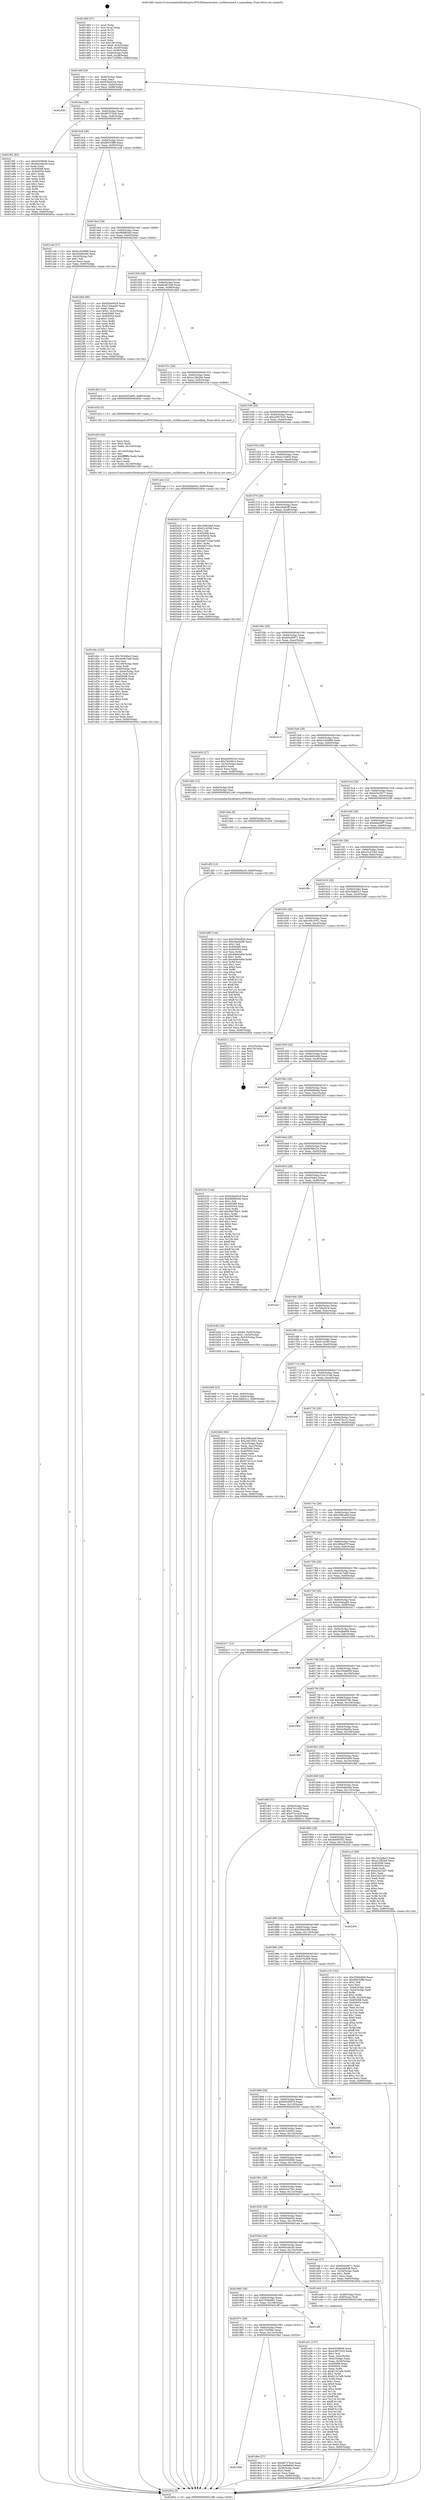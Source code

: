 digraph "0x401460" {
  label = "0x401460 (/mnt/c/Users/mathe/Desktop/tcc/POCII/binaries/extr_curllibconnect.c_tcpnodelay_Final-ollvm.out::main(0))"
  labelloc = "t"
  node[shape=record]

  Entry [label="",width=0.3,height=0.3,shape=circle,fillcolor=black,style=filled]
  "0x40148f" [label="{
     0x40148f [29]\l
     | [instrs]\l
     &nbsp;&nbsp;0x40148f \<+3\>: mov -0x80(%rbp),%eax\l
     &nbsp;&nbsp;0x401492 \<+2\>: mov %eax,%ecx\l
     &nbsp;&nbsp;0x401494 \<+6\>: sub $0x83be93c9,%ecx\l
     &nbsp;&nbsp;0x40149a \<+6\>: mov %eax,-0x84(%rbp)\l
     &nbsp;&nbsp;0x4014a0 \<+6\>: mov %ecx,-0x88(%rbp)\l
     &nbsp;&nbsp;0x4014a6 \<+6\>: je 0000000000402640 \<main+0x11e0\>\l
  }"]
  "0x402640" [label="{
     0x402640\l
  }", style=dashed]
  "0x4014ac" [label="{
     0x4014ac [28]\l
     | [instrs]\l
     &nbsp;&nbsp;0x4014ac \<+5\>: jmp 00000000004014b1 \<main+0x51\>\l
     &nbsp;&nbsp;0x4014b1 \<+6\>: mov -0x84(%rbp),%eax\l
     &nbsp;&nbsp;0x4014b7 \<+5\>: sub $0x88757bc6,%eax\l
     &nbsp;&nbsp;0x4014bc \<+6\>: mov %eax,-0x8c(%rbp)\l
     &nbsp;&nbsp;0x4014c2 \<+6\>: je 00000000004019f1 \<main+0x591\>\l
  }"]
  Exit [label="",width=0.3,height=0.3,shape=circle,fillcolor=black,style=filled,peripheries=2]
  "0x4019f1" [label="{
     0x4019f1 [83]\l
     | [instrs]\l
     &nbsp;&nbsp;0x4019f1 \<+5\>: mov $0x6305f606,%eax\l
     &nbsp;&nbsp;0x4019f6 \<+5\>: mov $0x6b2e8a30,%ecx\l
     &nbsp;&nbsp;0x4019fb \<+2\>: xor %edx,%edx\l
     &nbsp;&nbsp;0x4019fd \<+7\>: mov 0x405068,%esi\l
     &nbsp;&nbsp;0x401a04 \<+7\>: mov 0x405054,%edi\l
     &nbsp;&nbsp;0x401a0b \<+3\>: sub $0x1,%edx\l
     &nbsp;&nbsp;0x401a0e \<+3\>: mov %esi,%r8d\l
     &nbsp;&nbsp;0x401a11 \<+3\>: add %edx,%r8d\l
     &nbsp;&nbsp;0x401a14 \<+4\>: imul %r8d,%esi\l
     &nbsp;&nbsp;0x401a18 \<+3\>: and $0x1,%esi\l
     &nbsp;&nbsp;0x401a1b \<+3\>: cmp $0x0,%esi\l
     &nbsp;&nbsp;0x401a1e \<+4\>: sete %r9b\l
     &nbsp;&nbsp;0x401a22 \<+3\>: cmp $0xa,%edi\l
     &nbsp;&nbsp;0x401a25 \<+4\>: setl %r10b\l
     &nbsp;&nbsp;0x401a29 \<+3\>: mov %r9b,%r11b\l
     &nbsp;&nbsp;0x401a2c \<+3\>: and %r10b,%r11b\l
     &nbsp;&nbsp;0x401a2f \<+3\>: xor %r10b,%r9b\l
     &nbsp;&nbsp;0x401a32 \<+3\>: or %r9b,%r11b\l
     &nbsp;&nbsp;0x401a35 \<+4\>: test $0x1,%r11b\l
     &nbsp;&nbsp;0x401a39 \<+3\>: cmovne %ecx,%eax\l
     &nbsp;&nbsp;0x401a3c \<+3\>: mov %eax,-0x80(%rbp)\l
     &nbsp;&nbsp;0x401a3f \<+5\>: jmp 000000000040265a \<main+0x11fa\>\l
  }"]
  "0x4014c8" [label="{
     0x4014c8 [28]\l
     | [instrs]\l
     &nbsp;&nbsp;0x4014c8 \<+5\>: jmp 00000000004014cd \<main+0x6d\>\l
     &nbsp;&nbsp;0x4014cd \<+6\>: mov -0x84(%rbp),%eax\l
     &nbsp;&nbsp;0x4014d3 \<+5\>: sub $0x89533ff9,%eax\l
     &nbsp;&nbsp;0x4014d8 \<+6\>: mov %eax,-0x90(%rbp)\l
     &nbsp;&nbsp;0x4014de \<+6\>: je 0000000000401ca8 \<main+0x848\>\l
  }"]
  "0x401df3" [label="{
     0x401df3 [12]\l
     | [instrs]\l
     &nbsp;&nbsp;0x401df3 \<+7\>: movl $0xfd38bc24,-0x80(%rbp)\l
     &nbsp;&nbsp;0x401dfa \<+5\>: jmp 000000000040265a \<main+0x11fa\>\l
  }"]
  "0x401ca8" [label="{
     0x401ca8 [27]\l
     | [instrs]\l
     &nbsp;&nbsp;0x401ca8 \<+5\>: mov $0xb1a54888,%eax\l
     &nbsp;&nbsp;0x401cad \<+5\>: mov $0x45a8e44b,%ecx\l
     &nbsp;&nbsp;0x401cb2 \<+3\>: mov -0x2d(%rbp),%dl\l
     &nbsp;&nbsp;0x401cb5 \<+3\>: test $0x1,%dl\l
     &nbsp;&nbsp;0x401cb8 \<+3\>: cmovne %ecx,%eax\l
     &nbsp;&nbsp;0x401cbb \<+3\>: mov %eax,-0x80(%rbp)\l
     &nbsp;&nbsp;0x401cbe \<+5\>: jmp 000000000040265a \<main+0x11fa\>\l
  }"]
  "0x4014e4" [label="{
     0x4014e4 [28]\l
     | [instrs]\l
     &nbsp;&nbsp;0x4014e4 \<+5\>: jmp 00000000004014e9 \<main+0x89\>\l
     &nbsp;&nbsp;0x4014e9 \<+6\>: mov -0x84(%rbp),%eax\l
     &nbsp;&nbsp;0x4014ef \<+5\>: sub $0x9b8f83dd,%eax\l
     &nbsp;&nbsp;0x4014f4 \<+6\>: mov %eax,-0x94(%rbp)\l
     &nbsp;&nbsp;0x4014fa \<+6\>: je 00000000004023bd \<main+0xf5d\>\l
  }"]
  "0x401dea" [label="{
     0x401dea [9]\l
     | [instrs]\l
     &nbsp;&nbsp;0x401dea \<+4\>: mov -0x60(%rbp),%rdi\l
     &nbsp;&nbsp;0x401dee \<+5\>: call 0000000000401030 \<free@plt\>\l
     | [calls]\l
     &nbsp;&nbsp;0x401030 \{1\} (unknown)\l
  }"]
  "0x4023bd" [label="{
     0x4023bd [90]\l
     | [instrs]\l
     &nbsp;&nbsp;0x4023bd \<+5\>: mov $0x83be93c9,%eax\l
     &nbsp;&nbsp;0x4023c2 \<+5\>: mov $0x3164aa85,%ecx\l
     &nbsp;&nbsp;0x4023c7 \<+2\>: xor %edx,%edx\l
     &nbsp;&nbsp;0x4023c9 \<+7\>: movl $0x0,-0x3c(%rbp)\l
     &nbsp;&nbsp;0x4023d0 \<+7\>: mov 0x405068,%esi\l
     &nbsp;&nbsp;0x4023d7 \<+7\>: mov 0x405054,%edi\l
     &nbsp;&nbsp;0x4023de \<+3\>: sub $0x1,%edx\l
     &nbsp;&nbsp;0x4023e1 \<+3\>: mov %esi,%r8d\l
     &nbsp;&nbsp;0x4023e4 \<+3\>: add %edx,%r8d\l
     &nbsp;&nbsp;0x4023e7 \<+4\>: imul %r8d,%esi\l
     &nbsp;&nbsp;0x4023eb \<+3\>: and $0x1,%esi\l
     &nbsp;&nbsp;0x4023ee \<+3\>: cmp $0x0,%esi\l
     &nbsp;&nbsp;0x4023f1 \<+4\>: sete %r9b\l
     &nbsp;&nbsp;0x4023f5 \<+3\>: cmp $0xa,%edi\l
     &nbsp;&nbsp;0x4023f8 \<+4\>: setl %r10b\l
     &nbsp;&nbsp;0x4023fc \<+3\>: mov %r9b,%r11b\l
     &nbsp;&nbsp;0x4023ff \<+3\>: and %r10b,%r11b\l
     &nbsp;&nbsp;0x402402 \<+3\>: xor %r10b,%r9b\l
     &nbsp;&nbsp;0x402405 \<+3\>: or %r9b,%r11b\l
     &nbsp;&nbsp;0x402408 \<+4\>: test $0x1,%r11b\l
     &nbsp;&nbsp;0x40240c \<+3\>: cmovne %ecx,%eax\l
     &nbsp;&nbsp;0x40240f \<+3\>: mov %eax,-0x80(%rbp)\l
     &nbsp;&nbsp;0x402412 \<+5\>: jmp 000000000040265a \<main+0x11fa\>\l
  }"]
  "0x401500" [label="{
     0x401500 [28]\l
     | [instrs]\l
     &nbsp;&nbsp;0x401500 \<+5\>: jmp 0000000000401505 \<main+0xa5\>\l
     &nbsp;&nbsp;0x401505 \<+6\>: mov -0x84(%rbp),%eax\l
     &nbsp;&nbsp;0x40150b \<+5\>: sub $0x9cd615e9,%eax\l
     &nbsp;&nbsp;0x401510 \<+6\>: mov %eax,-0x98(%rbp)\l
     &nbsp;&nbsp;0x401516 \<+6\>: je 0000000000401db3 \<main+0x953\>\l
  }"]
  "0x401d4c" [label="{
     0x401d4c [103]\l
     | [instrs]\l
     &nbsp;&nbsp;0x401d4c \<+5\>: mov $0x7d1b4bc3,%ecx\l
     &nbsp;&nbsp;0x401d51 \<+5\>: mov $0x9cd615e9,%edx\l
     &nbsp;&nbsp;0x401d56 \<+2\>: xor %esi,%esi\l
     &nbsp;&nbsp;0x401d58 \<+6\>: mov -0x148(%rbp),%edi\l
     &nbsp;&nbsp;0x401d5e \<+3\>: imul %eax,%edi\l
     &nbsp;&nbsp;0x401d61 \<+4\>: mov -0x60(%rbp),%r8\l
     &nbsp;&nbsp;0x401d65 \<+4\>: movslq -0x64(%rbp),%r9\l
     &nbsp;&nbsp;0x401d69 \<+4\>: mov %edi,(%r8,%r9,4)\l
     &nbsp;&nbsp;0x401d6d \<+7\>: mov 0x405068,%eax\l
     &nbsp;&nbsp;0x401d74 \<+7\>: mov 0x405054,%edi\l
     &nbsp;&nbsp;0x401d7b \<+3\>: sub $0x1,%esi\l
     &nbsp;&nbsp;0x401d7e \<+3\>: mov %eax,%r10d\l
     &nbsp;&nbsp;0x401d81 \<+3\>: add %esi,%r10d\l
     &nbsp;&nbsp;0x401d84 \<+4\>: imul %r10d,%eax\l
     &nbsp;&nbsp;0x401d88 \<+3\>: and $0x1,%eax\l
     &nbsp;&nbsp;0x401d8b \<+3\>: cmp $0x0,%eax\l
     &nbsp;&nbsp;0x401d8e \<+4\>: sete %r11b\l
     &nbsp;&nbsp;0x401d92 \<+3\>: cmp $0xa,%edi\l
     &nbsp;&nbsp;0x401d95 \<+3\>: setl %bl\l
     &nbsp;&nbsp;0x401d98 \<+3\>: mov %r11b,%r14b\l
     &nbsp;&nbsp;0x401d9b \<+3\>: and %bl,%r14b\l
     &nbsp;&nbsp;0x401d9e \<+3\>: xor %bl,%r11b\l
     &nbsp;&nbsp;0x401da1 \<+3\>: or %r11b,%r14b\l
     &nbsp;&nbsp;0x401da4 \<+4\>: test $0x1,%r14b\l
     &nbsp;&nbsp;0x401da8 \<+3\>: cmovne %edx,%ecx\l
     &nbsp;&nbsp;0x401dab \<+3\>: mov %ecx,-0x80(%rbp)\l
     &nbsp;&nbsp;0x401dae \<+5\>: jmp 000000000040265a \<main+0x11fa\>\l
  }"]
  "0x401db3" [label="{
     0x401db3 [12]\l
     | [instrs]\l
     &nbsp;&nbsp;0x401db3 \<+7\>: movl $0x40503a90,-0x80(%rbp)\l
     &nbsp;&nbsp;0x401dba \<+5\>: jmp 000000000040265a \<main+0x11fa\>\l
  }"]
  "0x40151c" [label="{
     0x40151c [28]\l
     | [instrs]\l
     &nbsp;&nbsp;0x40151c \<+5\>: jmp 0000000000401521 \<main+0xc1\>\l
     &nbsp;&nbsp;0x401521 \<+6\>: mov -0x84(%rbp),%eax\l
     &nbsp;&nbsp;0x401527 \<+5\>: sub $0xa12fb2b6,%eax\l
     &nbsp;&nbsp;0x40152c \<+6\>: mov %eax,-0x9c(%rbp)\l
     &nbsp;&nbsp;0x401532 \<+6\>: je 0000000000401d1b \<main+0x8bb\>\l
  }"]
  "0x401d20" [label="{
     0x401d20 [44]\l
     | [instrs]\l
     &nbsp;&nbsp;0x401d20 \<+2\>: xor %ecx,%ecx\l
     &nbsp;&nbsp;0x401d22 \<+5\>: mov $0x2,%edx\l
     &nbsp;&nbsp;0x401d27 \<+6\>: mov %edx,-0x144(%rbp)\l
     &nbsp;&nbsp;0x401d2d \<+1\>: cltd\l
     &nbsp;&nbsp;0x401d2e \<+6\>: mov -0x144(%rbp),%esi\l
     &nbsp;&nbsp;0x401d34 \<+2\>: idiv %esi\l
     &nbsp;&nbsp;0x401d36 \<+6\>: imul $0xfffffffe,%edx,%edx\l
     &nbsp;&nbsp;0x401d3c \<+3\>: sub $0x1,%ecx\l
     &nbsp;&nbsp;0x401d3f \<+2\>: sub %ecx,%edx\l
     &nbsp;&nbsp;0x401d41 \<+6\>: mov %edx,-0x148(%rbp)\l
     &nbsp;&nbsp;0x401d47 \<+5\>: call 0000000000401160 \<next_i\>\l
     | [calls]\l
     &nbsp;&nbsp;0x401160 \{1\} (/mnt/c/Users/mathe/Desktop/tcc/POCII/binaries/extr_curllibconnect.c_tcpnodelay_Final-ollvm.out::next_i)\l
  }"]
  "0x401d1b" [label="{
     0x401d1b [5]\l
     | [instrs]\l
     &nbsp;&nbsp;0x401d1b \<+5\>: call 0000000000401160 \<next_i\>\l
     | [calls]\l
     &nbsp;&nbsp;0x401160 \{1\} (/mnt/c/Users/mathe/Desktop/tcc/POCII/binaries/extr_curllibconnect.c_tcpnodelay_Final-ollvm.out::next_i)\l
  }"]
  "0x401538" [label="{
     0x401538 [28]\l
     | [instrs]\l
     &nbsp;&nbsp;0x401538 \<+5\>: jmp 000000000040153d \<main+0xdd\>\l
     &nbsp;&nbsp;0x40153d \<+6\>: mov -0x84(%rbp),%eax\l
     &nbsp;&nbsp;0x401543 \<+5\>: sub $0xa3957b33,%eax\l
     &nbsp;&nbsp;0x401548 \<+6\>: mov %eax,-0xa0(%rbp)\l
     &nbsp;&nbsp;0x40154e \<+6\>: je 0000000000401aee \<main+0x68e\>\l
  }"]
  "0x401b69" [label="{
     0x401b69 [23]\l
     | [instrs]\l
     &nbsp;&nbsp;0x401b69 \<+4\>: mov %rax,-0x60(%rbp)\l
     &nbsp;&nbsp;0x401b6d \<+7\>: movl $0x0,-0x64(%rbp)\l
     &nbsp;&nbsp;0x401b74 \<+7\>: movl $0xc3d8d2c1,-0x80(%rbp)\l
     &nbsp;&nbsp;0x401b7b \<+5\>: jmp 000000000040265a \<main+0x11fa\>\l
  }"]
  "0x401aee" [label="{
     0x401aee [12]\l
     | [instrs]\l
     &nbsp;&nbsp;0x401aee \<+7\>: movl $0x63fda044,-0x80(%rbp)\l
     &nbsp;&nbsp;0x401af5 \<+5\>: jmp 000000000040265a \<main+0x11fa\>\l
  }"]
  "0x401554" [label="{
     0x401554 [28]\l
     | [instrs]\l
     &nbsp;&nbsp;0x401554 \<+5\>: jmp 0000000000401559 \<main+0xf9\>\l
     &nbsp;&nbsp;0x401559 \<+6\>: mov -0x84(%rbp),%eax\l
     &nbsp;&nbsp;0x40155f \<+5\>: sub $0xac31fd04,%eax\l
     &nbsp;&nbsp;0x401564 \<+6\>: mov %eax,-0xa4(%rbp)\l
     &nbsp;&nbsp;0x40156a \<+6\>: je 0000000000402423 \<main+0xfc3\>\l
  }"]
  "0x401a51" [label="{
     0x401a51 [157]\l
     | [instrs]\l
     &nbsp;&nbsp;0x401a51 \<+5\>: mov $0x6305f606,%ecx\l
     &nbsp;&nbsp;0x401a56 \<+5\>: mov $0xa3957b33,%edx\l
     &nbsp;&nbsp;0x401a5b \<+3\>: mov $0x1,%sil\l
     &nbsp;&nbsp;0x401a5e \<+3\>: mov %eax,-0x4c(%rbp)\l
     &nbsp;&nbsp;0x401a61 \<+3\>: mov -0x4c(%rbp),%eax\l
     &nbsp;&nbsp;0x401a64 \<+3\>: mov %eax,-0x34(%rbp)\l
     &nbsp;&nbsp;0x401a67 \<+7\>: mov 0x405068,%eax\l
     &nbsp;&nbsp;0x401a6e \<+8\>: mov 0x405054,%r8d\l
     &nbsp;&nbsp;0x401a76 \<+3\>: mov %eax,%r9d\l
     &nbsp;&nbsp;0x401a79 \<+7\>: sub $0x811b7af9,%r9d\l
     &nbsp;&nbsp;0x401a80 \<+4\>: sub $0x1,%r9d\l
     &nbsp;&nbsp;0x401a84 \<+7\>: add $0x811b7af9,%r9d\l
     &nbsp;&nbsp;0x401a8b \<+4\>: imul %r9d,%eax\l
     &nbsp;&nbsp;0x401a8f \<+3\>: and $0x1,%eax\l
     &nbsp;&nbsp;0x401a92 \<+3\>: cmp $0x0,%eax\l
     &nbsp;&nbsp;0x401a95 \<+4\>: sete %r10b\l
     &nbsp;&nbsp;0x401a99 \<+4\>: cmp $0xa,%r8d\l
     &nbsp;&nbsp;0x401a9d \<+4\>: setl %r11b\l
     &nbsp;&nbsp;0x401aa1 \<+3\>: mov %r10b,%bl\l
     &nbsp;&nbsp;0x401aa4 \<+3\>: xor $0xff,%bl\l
     &nbsp;&nbsp;0x401aa7 \<+3\>: mov %r11b,%r14b\l
     &nbsp;&nbsp;0x401aaa \<+4\>: xor $0xff,%r14b\l
     &nbsp;&nbsp;0x401aae \<+4\>: xor $0x1,%sil\l
     &nbsp;&nbsp;0x401ab2 \<+3\>: mov %bl,%r15b\l
     &nbsp;&nbsp;0x401ab5 \<+4\>: and $0xff,%r15b\l
     &nbsp;&nbsp;0x401ab9 \<+3\>: and %sil,%r10b\l
     &nbsp;&nbsp;0x401abc \<+3\>: mov %r14b,%r12b\l
     &nbsp;&nbsp;0x401abf \<+4\>: and $0xff,%r12b\l
     &nbsp;&nbsp;0x401ac3 \<+3\>: and %sil,%r11b\l
     &nbsp;&nbsp;0x401ac6 \<+3\>: or %r10b,%r15b\l
     &nbsp;&nbsp;0x401ac9 \<+3\>: or %r11b,%r12b\l
     &nbsp;&nbsp;0x401acc \<+3\>: xor %r12b,%r15b\l
     &nbsp;&nbsp;0x401acf \<+3\>: or %r14b,%bl\l
     &nbsp;&nbsp;0x401ad2 \<+3\>: xor $0xff,%bl\l
     &nbsp;&nbsp;0x401ad5 \<+4\>: or $0x1,%sil\l
     &nbsp;&nbsp;0x401ad9 \<+3\>: and %sil,%bl\l
     &nbsp;&nbsp;0x401adc \<+3\>: or %bl,%r15b\l
     &nbsp;&nbsp;0x401adf \<+4\>: test $0x1,%r15b\l
     &nbsp;&nbsp;0x401ae3 \<+3\>: cmovne %edx,%ecx\l
     &nbsp;&nbsp;0x401ae6 \<+3\>: mov %ecx,-0x80(%rbp)\l
     &nbsp;&nbsp;0x401ae9 \<+5\>: jmp 000000000040265a \<main+0x11fa\>\l
  }"]
  "0x402423" [label="{
     0x402423 [144]\l
     | [instrs]\l
     &nbsp;&nbsp;0x402423 \<+5\>: mov $0x25f6cab9,%eax\l
     &nbsp;&nbsp;0x402428 \<+5\>: mov $0xd1c4348,%ecx\l
     &nbsp;&nbsp;0x40242d \<+2\>: mov $0x1,%dl\l
     &nbsp;&nbsp;0x40242f \<+7\>: mov 0x405068,%esi\l
     &nbsp;&nbsp;0x402436 \<+7\>: mov 0x405054,%edi\l
     &nbsp;&nbsp;0x40243d \<+3\>: mov %esi,%r8d\l
     &nbsp;&nbsp;0x402440 \<+7\>: sub $0x4d07c34a,%r8d\l
     &nbsp;&nbsp;0x402447 \<+4\>: sub $0x1,%r8d\l
     &nbsp;&nbsp;0x40244b \<+7\>: add $0x4d07c34a,%r8d\l
     &nbsp;&nbsp;0x402452 \<+4\>: imul %r8d,%esi\l
     &nbsp;&nbsp;0x402456 \<+3\>: and $0x1,%esi\l
     &nbsp;&nbsp;0x402459 \<+3\>: cmp $0x0,%esi\l
     &nbsp;&nbsp;0x40245c \<+4\>: sete %r9b\l
     &nbsp;&nbsp;0x402460 \<+3\>: cmp $0xa,%edi\l
     &nbsp;&nbsp;0x402463 \<+4\>: setl %r10b\l
     &nbsp;&nbsp;0x402467 \<+3\>: mov %r9b,%r11b\l
     &nbsp;&nbsp;0x40246a \<+4\>: xor $0xff,%r11b\l
     &nbsp;&nbsp;0x40246e \<+3\>: mov %r10b,%bl\l
     &nbsp;&nbsp;0x402471 \<+3\>: xor $0xff,%bl\l
     &nbsp;&nbsp;0x402474 \<+3\>: xor $0x1,%dl\l
     &nbsp;&nbsp;0x402477 \<+3\>: mov %r11b,%r14b\l
     &nbsp;&nbsp;0x40247a \<+4\>: and $0xff,%r14b\l
     &nbsp;&nbsp;0x40247e \<+3\>: and %dl,%r9b\l
     &nbsp;&nbsp;0x402481 \<+3\>: mov %bl,%r15b\l
     &nbsp;&nbsp;0x402484 \<+4\>: and $0xff,%r15b\l
     &nbsp;&nbsp;0x402488 \<+3\>: and %dl,%r10b\l
     &nbsp;&nbsp;0x40248b \<+3\>: or %r9b,%r14b\l
     &nbsp;&nbsp;0x40248e \<+3\>: or %r10b,%r15b\l
     &nbsp;&nbsp;0x402491 \<+3\>: xor %r15b,%r14b\l
     &nbsp;&nbsp;0x402494 \<+3\>: or %bl,%r11b\l
     &nbsp;&nbsp;0x402497 \<+4\>: xor $0xff,%r11b\l
     &nbsp;&nbsp;0x40249b \<+3\>: or $0x1,%dl\l
     &nbsp;&nbsp;0x40249e \<+3\>: and %dl,%r11b\l
     &nbsp;&nbsp;0x4024a1 \<+3\>: or %r11b,%r14b\l
     &nbsp;&nbsp;0x4024a4 \<+4\>: test $0x1,%r14b\l
     &nbsp;&nbsp;0x4024a8 \<+3\>: cmovne %ecx,%eax\l
     &nbsp;&nbsp;0x4024ab \<+3\>: mov %eax,-0x80(%rbp)\l
     &nbsp;&nbsp;0x4024ae \<+5\>: jmp 000000000040265a \<main+0x11fa\>\l
  }"]
  "0x401570" [label="{
     0x401570 [28]\l
     | [instrs]\l
     &nbsp;&nbsp;0x401570 \<+5\>: jmp 0000000000401575 \<main+0x115\>\l
     &nbsp;&nbsp;0x401575 \<+6\>: mov -0x84(%rbp),%eax\l
     &nbsp;&nbsp;0x40157b \<+5\>: sub $0xacbb82ff,%eax\l
     &nbsp;&nbsp;0x401580 \<+6\>: mov %eax,-0xa8(%rbp)\l
     &nbsp;&nbsp;0x401586 \<+6\>: je 0000000000401b30 \<main+0x6d0\>\l
  }"]
  "0x401460" [label="{
     0x401460 [47]\l
     | [instrs]\l
     &nbsp;&nbsp;0x401460 \<+1\>: push %rbp\l
     &nbsp;&nbsp;0x401461 \<+3\>: mov %rsp,%rbp\l
     &nbsp;&nbsp;0x401464 \<+2\>: push %r15\l
     &nbsp;&nbsp;0x401466 \<+2\>: push %r14\l
     &nbsp;&nbsp;0x401468 \<+2\>: push %r13\l
     &nbsp;&nbsp;0x40146a \<+2\>: push %r12\l
     &nbsp;&nbsp;0x40146c \<+1\>: push %rbx\l
     &nbsp;&nbsp;0x40146d \<+7\>: sub $0x138,%rsp\l
     &nbsp;&nbsp;0x401474 \<+7\>: movl $0x0,-0x3c(%rbp)\l
     &nbsp;&nbsp;0x40147b \<+3\>: mov %edi,-0x40(%rbp)\l
     &nbsp;&nbsp;0x40147e \<+4\>: mov %rsi,-0x48(%rbp)\l
     &nbsp;&nbsp;0x401482 \<+3\>: mov -0x40(%rbp),%edi\l
     &nbsp;&nbsp;0x401485 \<+3\>: mov %edi,-0x38(%rbp)\l
     &nbsp;&nbsp;0x401488 \<+7\>: movl $0x722f5f0c,-0x80(%rbp)\l
  }"]
  "0x401b30" [label="{
     0x401b30 [27]\l
     | [instrs]\l
     &nbsp;&nbsp;0x401b30 \<+5\>: mov $0x4d595552,%eax\l
     &nbsp;&nbsp;0x401b35 \<+5\>: mov $0x7643814,%ecx\l
     &nbsp;&nbsp;0x401b3a \<+3\>: mov -0x34(%rbp),%edx\l
     &nbsp;&nbsp;0x401b3d \<+3\>: cmp $0x0,%edx\l
     &nbsp;&nbsp;0x401b40 \<+3\>: cmove %ecx,%eax\l
     &nbsp;&nbsp;0x401b43 \<+3\>: mov %eax,-0x80(%rbp)\l
     &nbsp;&nbsp;0x401b46 \<+5\>: jmp 000000000040265a \<main+0x11fa\>\l
  }"]
  "0x40158c" [label="{
     0x40158c [28]\l
     | [instrs]\l
     &nbsp;&nbsp;0x40158c \<+5\>: jmp 0000000000401591 \<main+0x131\>\l
     &nbsp;&nbsp;0x401591 \<+6\>: mov -0x84(%rbp),%eax\l
     &nbsp;&nbsp;0x401597 \<+5\>: sub $0xb0429971,%eax\l
     &nbsp;&nbsp;0x40159c \<+6\>: mov %eax,-0xac(%rbp)\l
     &nbsp;&nbsp;0x4015a2 \<+6\>: je 0000000000401b15 \<main+0x6b5\>\l
  }"]
  "0x40265a" [label="{
     0x40265a [5]\l
     | [instrs]\l
     &nbsp;&nbsp;0x40265a \<+5\>: jmp 000000000040148f \<main+0x2f\>\l
  }"]
  "0x401b15" [label="{
     0x401b15\l
  }", style=dashed]
  "0x4015a8" [label="{
     0x4015a8 [28]\l
     | [instrs]\l
     &nbsp;&nbsp;0x4015a8 \<+5\>: jmp 00000000004015ad \<main+0x14d\>\l
     &nbsp;&nbsp;0x4015ad \<+6\>: mov -0x84(%rbp),%eax\l
     &nbsp;&nbsp;0x4015b3 \<+5\>: sub $0xb1a54888,%eax\l
     &nbsp;&nbsp;0x4015b8 \<+6\>: mov %eax,-0xb0(%rbp)\l
     &nbsp;&nbsp;0x4015be \<+6\>: je 0000000000401dde \<main+0x97e\>\l
  }"]
  "0x401998" [label="{
     0x401998\l
  }", style=dashed]
  "0x401dde" [label="{
     0x401dde [12]\l
     | [instrs]\l
     &nbsp;&nbsp;0x401dde \<+4\>: mov -0x60(%rbp),%rdi\l
     &nbsp;&nbsp;0x401de2 \<+3\>: mov -0x50(%rbp),%esi\l
     &nbsp;&nbsp;0x401de5 \<+5\>: call 0000000000401240 \<tcpnodelay\>\l
     | [calls]\l
     &nbsp;&nbsp;0x401240 \{1\} (/mnt/c/Users/mathe/Desktop/tcc/POCII/binaries/extr_curllibconnect.c_tcpnodelay_Final-ollvm.out::tcpnodelay)\l
  }"]
  "0x4015c4" [label="{
     0x4015c4 [28]\l
     | [instrs]\l
     &nbsp;&nbsp;0x4015c4 \<+5\>: jmp 00000000004015c9 \<main+0x169\>\l
     &nbsp;&nbsp;0x4015c9 \<+6\>: mov -0x84(%rbp),%eax\l
     &nbsp;&nbsp;0x4015cf \<+5\>: sub $0xb33e3077,%eax\l
     &nbsp;&nbsp;0x4015d4 \<+6\>: mov %eax,-0xb4(%rbp)\l
     &nbsp;&nbsp;0x4015da \<+6\>: je 0000000000402296 \<main+0xe36\>\l
  }"]
  "0x4019be" [label="{
     0x4019be [27]\l
     | [instrs]\l
     &nbsp;&nbsp;0x4019be \<+5\>: mov $0x88757bc6,%eax\l
     &nbsp;&nbsp;0x4019c3 \<+5\>: mov $0x34d8e694,%ecx\l
     &nbsp;&nbsp;0x4019c8 \<+3\>: mov -0x38(%rbp),%edx\l
     &nbsp;&nbsp;0x4019cb \<+3\>: cmp $0x2,%edx\l
     &nbsp;&nbsp;0x4019ce \<+3\>: cmovne %ecx,%eax\l
     &nbsp;&nbsp;0x4019d1 \<+3\>: mov %eax,-0x80(%rbp)\l
     &nbsp;&nbsp;0x4019d4 \<+5\>: jmp 000000000040265a \<main+0x11fa\>\l
  }"]
  "0x402296" [label="{
     0x402296\l
  }", style=dashed]
  "0x4015e0" [label="{
     0x4015e0 [28]\l
     | [instrs]\l
     &nbsp;&nbsp;0x4015e0 \<+5\>: jmp 00000000004015e5 \<main+0x185\>\l
     &nbsp;&nbsp;0x4015e5 \<+6\>: mov -0x84(%rbp),%eax\l
     &nbsp;&nbsp;0x4015eb \<+5\>: sub $0xbebcbff7,%eax\l
     &nbsp;&nbsp;0x4015f0 \<+6\>: mov %eax,-0xb8(%rbp)\l
     &nbsp;&nbsp;0x4015f6 \<+6\>: je 0000000000401e34 \<main+0x9d4\>\l
  }"]
  "0x40197c" [label="{
     0x40197c [28]\l
     | [instrs]\l
     &nbsp;&nbsp;0x40197c \<+5\>: jmp 0000000000401981 \<main+0x521\>\l
     &nbsp;&nbsp;0x401981 \<+6\>: mov -0x84(%rbp),%eax\l
     &nbsp;&nbsp;0x401987 \<+5\>: sub $0x722f5f0c,%eax\l
     &nbsp;&nbsp;0x40198c \<+6\>: mov %eax,-0x13c(%rbp)\l
     &nbsp;&nbsp;0x401992 \<+6\>: je 00000000004019be \<main+0x55e\>\l
  }"]
  "0x401e34" [label="{
     0x401e34\l
  }", style=dashed]
  "0x4015fc" [label="{
     0x4015fc [28]\l
     | [instrs]\l
     &nbsp;&nbsp;0x4015fc \<+5\>: jmp 0000000000401601 \<main+0x1a1\>\l
     &nbsp;&nbsp;0x401601 \<+6\>: mov -0x84(%rbp),%eax\l
     &nbsp;&nbsp;0x401607 \<+5\>: sub $0xc31470e5,%eax\l
     &nbsp;&nbsp;0x40160c \<+6\>: mov %eax,-0xbc(%rbp)\l
     &nbsp;&nbsp;0x401612 \<+6\>: je 0000000000401f8c \<main+0xb2c\>\l
  }"]
  "0x401dff" [label="{
     0x401dff\l
  }", style=dashed]
  "0x401f8c" [label="{
     0x401f8c\l
  }", style=dashed]
  "0x401618" [label="{
     0x401618 [28]\l
     | [instrs]\l
     &nbsp;&nbsp;0x401618 \<+5\>: jmp 000000000040161d \<main+0x1bd\>\l
     &nbsp;&nbsp;0x40161d \<+6\>: mov -0x84(%rbp),%eax\l
     &nbsp;&nbsp;0x401623 \<+5\>: sub $0xc3d8d2c1,%eax\l
     &nbsp;&nbsp;0x401628 \<+6\>: mov %eax,-0xc0(%rbp)\l
     &nbsp;&nbsp;0x40162e \<+6\>: je 0000000000401b80 \<main+0x720\>\l
  }"]
  "0x401960" [label="{
     0x401960 [28]\l
     | [instrs]\l
     &nbsp;&nbsp;0x401960 \<+5\>: jmp 0000000000401965 \<main+0x505\>\l
     &nbsp;&nbsp;0x401965 \<+6\>: mov -0x84(%rbp),%eax\l
     &nbsp;&nbsp;0x40196b \<+5\>: sub $0x7058e681,%eax\l
     &nbsp;&nbsp;0x401970 \<+6\>: mov %eax,-0x138(%rbp)\l
     &nbsp;&nbsp;0x401976 \<+6\>: je 0000000000401dff \<main+0x99f\>\l
  }"]
  "0x401b80" [label="{
     0x401b80 [144]\l
     | [instrs]\l
     &nbsp;&nbsp;0x401b80 \<+5\>: mov $0x3594e859,%eax\l
     &nbsp;&nbsp;0x401b85 \<+5\>: mov $0x59e645f9,%ecx\l
     &nbsp;&nbsp;0x401b8a \<+2\>: mov $0x1,%dl\l
     &nbsp;&nbsp;0x401b8c \<+7\>: mov 0x405068,%esi\l
     &nbsp;&nbsp;0x401b93 \<+7\>: mov 0x405054,%edi\l
     &nbsp;&nbsp;0x401b9a \<+3\>: mov %esi,%r8d\l
     &nbsp;&nbsp;0x401b9d \<+7\>: sub $0x4d9e5d94,%r8d\l
     &nbsp;&nbsp;0x401ba4 \<+4\>: sub $0x1,%r8d\l
     &nbsp;&nbsp;0x401ba8 \<+7\>: add $0x4d9e5d94,%r8d\l
     &nbsp;&nbsp;0x401baf \<+4\>: imul %r8d,%esi\l
     &nbsp;&nbsp;0x401bb3 \<+3\>: and $0x1,%esi\l
     &nbsp;&nbsp;0x401bb6 \<+3\>: cmp $0x0,%esi\l
     &nbsp;&nbsp;0x401bb9 \<+4\>: sete %r9b\l
     &nbsp;&nbsp;0x401bbd \<+3\>: cmp $0xa,%edi\l
     &nbsp;&nbsp;0x401bc0 \<+4\>: setl %r10b\l
     &nbsp;&nbsp;0x401bc4 \<+3\>: mov %r9b,%r11b\l
     &nbsp;&nbsp;0x401bc7 \<+4\>: xor $0xff,%r11b\l
     &nbsp;&nbsp;0x401bcb \<+3\>: mov %r10b,%bl\l
     &nbsp;&nbsp;0x401bce \<+3\>: xor $0xff,%bl\l
     &nbsp;&nbsp;0x401bd1 \<+3\>: xor $0x1,%dl\l
     &nbsp;&nbsp;0x401bd4 \<+3\>: mov %r11b,%r14b\l
     &nbsp;&nbsp;0x401bd7 \<+4\>: and $0xff,%r14b\l
     &nbsp;&nbsp;0x401bdb \<+3\>: and %dl,%r9b\l
     &nbsp;&nbsp;0x401bde \<+3\>: mov %bl,%r15b\l
     &nbsp;&nbsp;0x401be1 \<+4\>: and $0xff,%r15b\l
     &nbsp;&nbsp;0x401be5 \<+3\>: and %dl,%r10b\l
     &nbsp;&nbsp;0x401be8 \<+3\>: or %r9b,%r14b\l
     &nbsp;&nbsp;0x401beb \<+3\>: or %r10b,%r15b\l
     &nbsp;&nbsp;0x401bee \<+3\>: xor %r15b,%r14b\l
     &nbsp;&nbsp;0x401bf1 \<+3\>: or %bl,%r11b\l
     &nbsp;&nbsp;0x401bf4 \<+4\>: xor $0xff,%r11b\l
     &nbsp;&nbsp;0x401bf8 \<+3\>: or $0x1,%dl\l
     &nbsp;&nbsp;0x401bfb \<+3\>: and %dl,%r11b\l
     &nbsp;&nbsp;0x401bfe \<+3\>: or %r11b,%r14b\l
     &nbsp;&nbsp;0x401c01 \<+4\>: test $0x1,%r14b\l
     &nbsp;&nbsp;0x401c05 \<+3\>: cmovne %ecx,%eax\l
     &nbsp;&nbsp;0x401c08 \<+3\>: mov %eax,-0x80(%rbp)\l
     &nbsp;&nbsp;0x401c0b \<+5\>: jmp 000000000040265a \<main+0x11fa\>\l
  }"]
  "0x401634" [label="{
     0x401634 [28]\l
     | [instrs]\l
     &nbsp;&nbsp;0x401634 \<+5\>: jmp 0000000000401639 \<main+0x1d9\>\l
     &nbsp;&nbsp;0x401639 \<+6\>: mov -0x84(%rbp),%eax\l
     &nbsp;&nbsp;0x40163f \<+5\>: sub $0xc4815051,%eax\l
     &nbsp;&nbsp;0x401644 \<+6\>: mov %eax,-0xc4(%rbp)\l
     &nbsp;&nbsp;0x40164a \<+6\>: je 0000000000402511 \<main+0x10b1\>\l
  }"]
  "0x401a44" [label="{
     0x401a44 [13]\l
     | [instrs]\l
     &nbsp;&nbsp;0x401a44 \<+4\>: mov -0x48(%rbp),%rax\l
     &nbsp;&nbsp;0x401a48 \<+4\>: mov 0x8(%rax),%rdi\l
     &nbsp;&nbsp;0x401a4c \<+5\>: call 0000000000401060 \<atoi@plt\>\l
     | [calls]\l
     &nbsp;&nbsp;0x401060 \{1\} (unknown)\l
  }"]
  "0x402511" [label="{
     0x402511 [21]\l
     | [instrs]\l
     &nbsp;&nbsp;0x402511 \<+3\>: mov -0x2c(%rbp),%eax\l
     &nbsp;&nbsp;0x402514 \<+7\>: add $0x138,%rsp\l
     &nbsp;&nbsp;0x40251b \<+1\>: pop %rbx\l
     &nbsp;&nbsp;0x40251c \<+2\>: pop %r12\l
     &nbsp;&nbsp;0x40251e \<+2\>: pop %r13\l
     &nbsp;&nbsp;0x402520 \<+2\>: pop %r14\l
     &nbsp;&nbsp;0x402522 \<+2\>: pop %r15\l
     &nbsp;&nbsp;0x402524 \<+1\>: pop %rbp\l
     &nbsp;&nbsp;0x402525 \<+1\>: ret\l
  }"]
  "0x401650" [label="{
     0x401650 [28]\l
     | [instrs]\l
     &nbsp;&nbsp;0x401650 \<+5\>: jmp 0000000000401655 \<main+0x1f5\>\l
     &nbsp;&nbsp;0x401655 \<+6\>: mov -0x84(%rbp),%eax\l
     &nbsp;&nbsp;0x40165b \<+5\>: sub $0xc640cb9d,%eax\l
     &nbsp;&nbsp;0x401660 \<+6\>: mov %eax,-0xc8(%rbp)\l
     &nbsp;&nbsp;0x401666 \<+6\>: je 00000000004020c3 \<main+0xc63\>\l
  }"]
  "0x401944" [label="{
     0x401944 [28]\l
     | [instrs]\l
     &nbsp;&nbsp;0x401944 \<+5\>: jmp 0000000000401949 \<main+0x4e9\>\l
     &nbsp;&nbsp;0x401949 \<+6\>: mov -0x84(%rbp),%eax\l
     &nbsp;&nbsp;0x40194f \<+5\>: sub $0x6b2e8a30,%eax\l
     &nbsp;&nbsp;0x401954 \<+6\>: mov %eax,-0x134(%rbp)\l
     &nbsp;&nbsp;0x40195a \<+6\>: je 0000000000401a44 \<main+0x5e4\>\l
  }"]
  "0x4020c3" [label="{
     0x4020c3\l
  }", style=dashed]
  "0x40166c" [label="{
     0x40166c [28]\l
     | [instrs]\l
     &nbsp;&nbsp;0x40166c \<+5\>: jmp 0000000000401671 \<main+0x211\>\l
     &nbsp;&nbsp;0x401671 \<+6\>: mov -0x84(%rbp),%eax\l
     &nbsp;&nbsp;0x401677 \<+5\>: sub $0xf0d96a8a,%eax\l
     &nbsp;&nbsp;0x40167c \<+6\>: mov %eax,-0xcc(%rbp)\l
     &nbsp;&nbsp;0x401682 \<+6\>: je 0000000000402321 \<main+0xec1\>\l
  }"]
  "0x401afa" [label="{
     0x401afa [27]\l
     | [instrs]\l
     &nbsp;&nbsp;0x401afa \<+5\>: mov $0xb0429971,%eax\l
     &nbsp;&nbsp;0x401aff \<+5\>: mov $0xacbb82ff,%ecx\l
     &nbsp;&nbsp;0x401b04 \<+3\>: mov -0x34(%rbp),%edx\l
     &nbsp;&nbsp;0x401b07 \<+3\>: cmp $0x1,%edx\l
     &nbsp;&nbsp;0x401b0a \<+3\>: cmovl %ecx,%eax\l
     &nbsp;&nbsp;0x401b0d \<+3\>: mov %eax,-0x80(%rbp)\l
     &nbsp;&nbsp;0x401b10 \<+5\>: jmp 000000000040265a \<main+0x11fa\>\l
  }"]
  "0x402321" [label="{
     0x402321\l
  }", style=dashed]
  "0x401688" [label="{
     0x401688 [28]\l
     | [instrs]\l
     &nbsp;&nbsp;0x401688 \<+5\>: jmp 000000000040168d \<main+0x22d\>\l
     &nbsp;&nbsp;0x40168d \<+6\>: mov -0x84(%rbp),%eax\l
     &nbsp;&nbsp;0x401693 \<+5\>: sub $0xfba0e982,%eax\l
     &nbsp;&nbsp;0x401698 \<+6\>: mov %eax,-0xd0(%rbp)\l
     &nbsp;&nbsp;0x40169e \<+6\>: je 00000000004021f8 \<main+0xd98\>\l
  }"]
  "0x401928" [label="{
     0x401928 [28]\l
     | [instrs]\l
     &nbsp;&nbsp;0x401928 \<+5\>: jmp 000000000040192d \<main+0x4cd\>\l
     &nbsp;&nbsp;0x40192d \<+6\>: mov -0x84(%rbp),%eax\l
     &nbsp;&nbsp;0x401933 \<+5\>: sub $0x63fda044,%eax\l
     &nbsp;&nbsp;0x401938 \<+6\>: mov %eax,-0x130(%rbp)\l
     &nbsp;&nbsp;0x40193e \<+6\>: je 0000000000401afa \<main+0x69a\>\l
  }"]
  "0x4021f8" [label="{
     0x4021f8\l
  }", style=dashed]
  "0x4016a4" [label="{
     0x4016a4 [28]\l
     | [instrs]\l
     &nbsp;&nbsp;0x4016a4 \<+5\>: jmp 00000000004016a9 \<main+0x249\>\l
     &nbsp;&nbsp;0x4016a9 \<+6\>: mov -0x84(%rbp),%eax\l
     &nbsp;&nbsp;0x4016af \<+5\>: sub $0xfd38bc24,%eax\l
     &nbsp;&nbsp;0x4016b4 \<+6\>: mov %eax,-0xd4(%rbp)\l
     &nbsp;&nbsp;0x4016ba \<+6\>: je 000000000040232d \<main+0xecd\>\l
  }"]
  "0x40262f" [label="{
     0x40262f\l
  }", style=dashed]
  "0x40232d" [label="{
     0x40232d [144]\l
     | [instrs]\l
     &nbsp;&nbsp;0x40232d \<+5\>: mov $0x83be93c9,%eax\l
     &nbsp;&nbsp;0x402332 \<+5\>: mov $0x9b8f83dd,%ecx\l
     &nbsp;&nbsp;0x402337 \<+2\>: mov $0x1,%dl\l
     &nbsp;&nbsp;0x402339 \<+7\>: mov 0x405068,%esi\l
     &nbsp;&nbsp;0x402340 \<+7\>: mov 0x405054,%edi\l
     &nbsp;&nbsp;0x402347 \<+3\>: mov %esi,%r8d\l
     &nbsp;&nbsp;0x40234a \<+7\>: add $0x58d799c1,%r8d\l
     &nbsp;&nbsp;0x402351 \<+4\>: sub $0x1,%r8d\l
     &nbsp;&nbsp;0x402355 \<+7\>: sub $0x58d799c1,%r8d\l
     &nbsp;&nbsp;0x40235c \<+4\>: imul %r8d,%esi\l
     &nbsp;&nbsp;0x402360 \<+3\>: and $0x1,%esi\l
     &nbsp;&nbsp;0x402363 \<+3\>: cmp $0x0,%esi\l
     &nbsp;&nbsp;0x402366 \<+4\>: sete %r9b\l
     &nbsp;&nbsp;0x40236a \<+3\>: cmp $0xa,%edi\l
     &nbsp;&nbsp;0x40236d \<+4\>: setl %r10b\l
     &nbsp;&nbsp;0x402371 \<+3\>: mov %r9b,%r11b\l
     &nbsp;&nbsp;0x402374 \<+4\>: xor $0xff,%r11b\l
     &nbsp;&nbsp;0x402378 \<+3\>: mov %r10b,%bl\l
     &nbsp;&nbsp;0x40237b \<+3\>: xor $0xff,%bl\l
     &nbsp;&nbsp;0x40237e \<+3\>: xor $0x1,%dl\l
     &nbsp;&nbsp;0x402381 \<+3\>: mov %r11b,%r14b\l
     &nbsp;&nbsp;0x402384 \<+4\>: and $0xff,%r14b\l
     &nbsp;&nbsp;0x402388 \<+3\>: and %dl,%r9b\l
     &nbsp;&nbsp;0x40238b \<+3\>: mov %bl,%r15b\l
     &nbsp;&nbsp;0x40238e \<+4\>: and $0xff,%r15b\l
     &nbsp;&nbsp;0x402392 \<+3\>: and %dl,%r10b\l
     &nbsp;&nbsp;0x402395 \<+3\>: or %r9b,%r14b\l
     &nbsp;&nbsp;0x402398 \<+3\>: or %r10b,%r15b\l
     &nbsp;&nbsp;0x40239b \<+3\>: xor %r15b,%r14b\l
     &nbsp;&nbsp;0x40239e \<+3\>: or %bl,%r11b\l
     &nbsp;&nbsp;0x4023a1 \<+4\>: xor $0xff,%r11b\l
     &nbsp;&nbsp;0x4023a5 \<+3\>: or $0x1,%dl\l
     &nbsp;&nbsp;0x4023a8 \<+3\>: and %dl,%r11b\l
     &nbsp;&nbsp;0x4023ab \<+3\>: or %r11b,%r14b\l
     &nbsp;&nbsp;0x4023ae \<+4\>: test $0x1,%r14b\l
     &nbsp;&nbsp;0x4023b2 \<+3\>: cmovne %ecx,%eax\l
     &nbsp;&nbsp;0x4023b5 \<+3\>: mov %eax,-0x80(%rbp)\l
     &nbsp;&nbsp;0x4023b8 \<+5\>: jmp 000000000040265a \<main+0x11fa\>\l
  }"]
  "0x4016c0" [label="{
     0x4016c0 [28]\l
     | [instrs]\l
     &nbsp;&nbsp;0x4016c0 \<+5\>: jmp 00000000004016c5 \<main+0x265\>\l
     &nbsp;&nbsp;0x4016c5 \<+6\>: mov -0x84(%rbp),%eax\l
     &nbsp;&nbsp;0x4016cb \<+5\>: sub $0xa54ab4,%eax\l
     &nbsp;&nbsp;0x4016d0 \<+6\>: mov %eax,-0xd8(%rbp)\l
     &nbsp;&nbsp;0x4016d6 \<+6\>: je 0000000000401ea7 \<main+0xa47\>\l
  }"]
  "0x40190c" [label="{
     0x40190c [28]\l
     | [instrs]\l
     &nbsp;&nbsp;0x40190c \<+5\>: jmp 0000000000401911 \<main+0x4b1\>\l
     &nbsp;&nbsp;0x401911 \<+6\>: mov -0x84(%rbp),%eax\l
     &nbsp;&nbsp;0x401917 \<+5\>: sub $0x63cb78cc,%eax\l
     &nbsp;&nbsp;0x40191c \<+6\>: mov %eax,-0x12c(%rbp)\l
     &nbsp;&nbsp;0x401922 \<+6\>: je 000000000040262f \<main+0x11cf\>\l
  }"]
  "0x401ea7" [label="{
     0x401ea7\l
  }", style=dashed]
  "0x4016dc" [label="{
     0x4016dc [28]\l
     | [instrs]\l
     &nbsp;&nbsp;0x4016dc \<+5\>: jmp 00000000004016e1 \<main+0x281\>\l
     &nbsp;&nbsp;0x4016e1 \<+6\>: mov -0x84(%rbp),%eax\l
     &nbsp;&nbsp;0x4016e7 \<+5\>: sub $0x7643814,%eax\l
     &nbsp;&nbsp;0x4016ec \<+6\>: mov %eax,-0xdc(%rbp)\l
     &nbsp;&nbsp;0x4016f2 \<+6\>: je 0000000000401b4b \<main+0x6eb\>\l
  }"]
  "0x402526" [label="{
     0x402526\l
  }", style=dashed]
  "0x401b4b" [label="{
     0x401b4b [30]\l
     | [instrs]\l
     &nbsp;&nbsp;0x401b4b \<+7\>: movl $0x64,-0x50(%rbp)\l
     &nbsp;&nbsp;0x401b52 \<+7\>: movl $0x1,-0x54(%rbp)\l
     &nbsp;&nbsp;0x401b59 \<+4\>: movslq -0x54(%rbp),%rax\l
     &nbsp;&nbsp;0x401b5d \<+4\>: shl $0x2,%rax\l
     &nbsp;&nbsp;0x401b61 \<+3\>: mov %rax,%rdi\l
     &nbsp;&nbsp;0x401b64 \<+5\>: call 0000000000401050 \<malloc@plt\>\l
     | [calls]\l
     &nbsp;&nbsp;0x401050 \{1\} (unknown)\l
  }"]
  "0x4016f8" [label="{
     0x4016f8 [28]\l
     | [instrs]\l
     &nbsp;&nbsp;0x4016f8 \<+5\>: jmp 00000000004016fd \<main+0x29d\>\l
     &nbsp;&nbsp;0x4016fd \<+6\>: mov -0x84(%rbp),%eax\l
     &nbsp;&nbsp;0x401703 \<+5\>: sub $0xd1c4348,%eax\l
     &nbsp;&nbsp;0x401708 \<+6\>: mov %eax,-0xe0(%rbp)\l
     &nbsp;&nbsp;0x40170e \<+6\>: je 00000000004024b3 \<main+0x1053\>\l
  }"]
  "0x4018f0" [label="{
     0x4018f0 [28]\l
     | [instrs]\l
     &nbsp;&nbsp;0x4018f0 \<+5\>: jmp 00000000004018f5 \<main+0x495\>\l
     &nbsp;&nbsp;0x4018f5 \<+6\>: mov -0x84(%rbp),%eax\l
     &nbsp;&nbsp;0x4018fb \<+5\>: sub $0x6305f606,%eax\l
     &nbsp;&nbsp;0x401900 \<+6\>: mov %eax,-0x128(%rbp)\l
     &nbsp;&nbsp;0x401906 \<+6\>: je 0000000000402526 \<main+0x10c6\>\l
  }"]
  "0x4024b3" [label="{
     0x4024b3 [94]\l
     | [instrs]\l
     &nbsp;&nbsp;0x4024b3 \<+5\>: mov $0x25f6cab9,%eax\l
     &nbsp;&nbsp;0x4024b8 \<+5\>: mov $0xc4815051,%ecx\l
     &nbsp;&nbsp;0x4024bd \<+3\>: mov -0x3c(%rbp),%edx\l
     &nbsp;&nbsp;0x4024c0 \<+3\>: mov %edx,-0x2c(%rbp)\l
     &nbsp;&nbsp;0x4024c3 \<+7\>: mov 0x405068,%edx\l
     &nbsp;&nbsp;0x4024ca \<+7\>: mov 0x405054,%esi\l
     &nbsp;&nbsp;0x4024d1 \<+2\>: mov %edx,%edi\l
     &nbsp;&nbsp;0x4024d3 \<+6\>: add $0xb7351cc3,%edi\l
     &nbsp;&nbsp;0x4024d9 \<+3\>: sub $0x1,%edi\l
     &nbsp;&nbsp;0x4024dc \<+6\>: sub $0xb7351cc3,%edi\l
     &nbsp;&nbsp;0x4024e2 \<+3\>: imul %edi,%edx\l
     &nbsp;&nbsp;0x4024e5 \<+3\>: and $0x1,%edx\l
     &nbsp;&nbsp;0x4024e8 \<+3\>: cmp $0x0,%edx\l
     &nbsp;&nbsp;0x4024eb \<+4\>: sete %r8b\l
     &nbsp;&nbsp;0x4024ef \<+3\>: cmp $0xa,%esi\l
     &nbsp;&nbsp;0x4024f2 \<+4\>: setl %r9b\l
     &nbsp;&nbsp;0x4024f6 \<+3\>: mov %r8b,%r10b\l
     &nbsp;&nbsp;0x4024f9 \<+3\>: and %r9b,%r10b\l
     &nbsp;&nbsp;0x4024fc \<+3\>: xor %r9b,%r8b\l
     &nbsp;&nbsp;0x4024ff \<+3\>: or %r8b,%r10b\l
     &nbsp;&nbsp;0x402502 \<+4\>: test $0x1,%r10b\l
     &nbsp;&nbsp;0x402506 \<+3\>: cmovne %ecx,%eax\l
     &nbsp;&nbsp;0x402509 \<+3\>: mov %eax,-0x80(%rbp)\l
     &nbsp;&nbsp;0x40250c \<+5\>: jmp 000000000040265a \<main+0x11fa\>\l
  }"]
  "0x401714" [label="{
     0x401714 [28]\l
     | [instrs]\l
     &nbsp;&nbsp;0x401714 \<+5\>: jmp 0000000000401719 \<main+0x2b9\>\l
     &nbsp;&nbsp;0x401719 \<+6\>: mov -0x84(%rbp),%eax\l
     &nbsp;&nbsp;0x40171f \<+5\>: sub $0x224157a9,%eax\l
     &nbsp;&nbsp;0x401724 \<+6\>: mov %eax,-0xe4(%rbp)\l
     &nbsp;&nbsp;0x40172a \<+6\>: je 0000000000401e4f \<main+0x9ef\>\l
  }"]
  "0x402210" [label="{
     0x402210\l
  }", style=dashed]
  "0x401e4f" [label="{
     0x401e4f\l
  }", style=dashed]
  "0x401730" [label="{
     0x401730 [28]\l
     | [instrs]\l
     &nbsp;&nbsp;0x401730 \<+5\>: jmp 0000000000401735 \<main+0x2d5\>\l
     &nbsp;&nbsp;0x401735 \<+6\>: mov -0x84(%rbp),%eax\l
     &nbsp;&nbsp;0x40173b \<+5\>: sub $0x247fcc12,%eax\l
     &nbsp;&nbsp;0x401740 \<+6\>: mov %eax,-0xe8(%rbp)\l
     &nbsp;&nbsp;0x401746 \<+6\>: je 00000000004020b7 \<main+0xc57\>\l
  }"]
  "0x4018d4" [label="{
     0x4018d4 [28]\l
     | [instrs]\l
     &nbsp;&nbsp;0x4018d4 \<+5\>: jmp 00000000004018d9 \<main+0x479\>\l
     &nbsp;&nbsp;0x4018d9 \<+6\>: mov -0x84(%rbp),%eax\l
     &nbsp;&nbsp;0x4018df \<+5\>: sub $0x612c9d03,%eax\l
     &nbsp;&nbsp;0x4018e4 \<+6\>: mov %eax,-0x124(%rbp)\l
     &nbsp;&nbsp;0x4018ea \<+6\>: je 0000000000402210 \<main+0xdb0\>\l
  }"]
  "0x4020b7" [label="{
     0x4020b7\l
  }", style=dashed]
  "0x40174c" [label="{
     0x40174c [28]\l
     | [instrs]\l
     &nbsp;&nbsp;0x40174c \<+5\>: jmp 0000000000401751 \<main+0x2f1\>\l
     &nbsp;&nbsp;0x401751 \<+6\>: mov -0x84(%rbp),%eax\l
     &nbsp;&nbsp;0x401757 \<+5\>: sub $0x25f6cab9,%eax\l
     &nbsp;&nbsp;0x40175c \<+6\>: mov %eax,-0xec(%rbp)\l
     &nbsp;&nbsp;0x401762 \<+6\>: je 0000000000402653 \<main+0x11f3\>\l
  }"]
  "0x4025f5" [label="{
     0x4025f5\l
  }", style=dashed]
  "0x402653" [label="{
     0x402653\l
  }", style=dashed]
  "0x401768" [label="{
     0x401768 [28]\l
     | [instrs]\l
     &nbsp;&nbsp;0x401768 \<+5\>: jmp 000000000040176d \<main+0x30d\>\l
     &nbsp;&nbsp;0x40176d \<+6\>: mov -0x84(%rbp),%eax\l
     &nbsp;&nbsp;0x401773 \<+5\>: sub $0x29fbe67f,%eax\l
     &nbsp;&nbsp;0x401778 \<+6\>: mov %eax,-0xf0(%rbp)\l
     &nbsp;&nbsp;0x40177e \<+6\>: je 00000000004025a8 \<main+0x1148\>\l
  }"]
  "0x4018b8" [label="{
     0x4018b8 [28]\l
     | [instrs]\l
     &nbsp;&nbsp;0x4018b8 \<+5\>: jmp 00000000004018bd \<main+0x45d\>\l
     &nbsp;&nbsp;0x4018bd \<+6\>: mov -0x84(%rbp),%eax\l
     &nbsp;&nbsp;0x4018c3 \<+5\>: sub $0x605d997d,%eax\l
     &nbsp;&nbsp;0x4018c8 \<+6\>: mov %eax,-0x120(%rbp)\l
     &nbsp;&nbsp;0x4018ce \<+6\>: je 00000000004025f5 \<main+0x1195\>\l
  }"]
  "0x4025a8" [label="{
     0x4025a8\l
  }", style=dashed]
  "0x401784" [label="{
     0x401784 [28]\l
     | [instrs]\l
     &nbsp;&nbsp;0x401784 \<+5\>: jmp 0000000000401789 \<main+0x329\>\l
     &nbsp;&nbsp;0x401789 \<+6\>: mov -0x84(%rbp),%eax\l
     &nbsp;&nbsp;0x40178f \<+5\>: sub $0x2c427e68,%eax\l
     &nbsp;&nbsp;0x401794 \<+6\>: mov %eax,-0xf4(%rbp)\l
     &nbsp;&nbsp;0x40179a \<+6\>: je 000000000040201c \<main+0xbbc\>\l
  }"]
  "0x402153" [label="{
     0x402153\l
  }", style=dashed]
  "0x40201c" [label="{
     0x40201c\l
  }", style=dashed]
  "0x4017a0" [label="{
     0x4017a0 [28]\l
     | [instrs]\l
     &nbsp;&nbsp;0x4017a0 \<+5\>: jmp 00000000004017a5 \<main+0x345\>\l
     &nbsp;&nbsp;0x4017a5 \<+6\>: mov -0x84(%rbp),%eax\l
     &nbsp;&nbsp;0x4017ab \<+5\>: sub $0x3164aa85,%eax\l
     &nbsp;&nbsp;0x4017b0 \<+6\>: mov %eax,-0xf8(%rbp)\l
     &nbsp;&nbsp;0x4017b6 \<+6\>: je 0000000000402417 \<main+0xfb7\>\l
  }"]
  "0x40189c" [label="{
     0x40189c [28]\l
     | [instrs]\l
     &nbsp;&nbsp;0x40189c \<+5\>: jmp 00000000004018a1 \<main+0x441\>\l
     &nbsp;&nbsp;0x4018a1 \<+6\>: mov -0x84(%rbp),%eax\l
     &nbsp;&nbsp;0x4018a7 \<+5\>: sub $0x5e7bc8c8,%eax\l
     &nbsp;&nbsp;0x4018ac \<+6\>: mov %eax,-0x11c(%rbp)\l
     &nbsp;&nbsp;0x4018b2 \<+6\>: je 0000000000402153 \<main+0xcf3\>\l
  }"]
  "0x402417" [label="{
     0x402417 [12]\l
     | [instrs]\l
     &nbsp;&nbsp;0x402417 \<+7\>: movl $0xac31fd04,-0x80(%rbp)\l
     &nbsp;&nbsp;0x40241e \<+5\>: jmp 000000000040265a \<main+0x11fa\>\l
  }"]
  "0x4017bc" [label="{
     0x4017bc [28]\l
     | [instrs]\l
     &nbsp;&nbsp;0x4017bc \<+5\>: jmp 00000000004017c1 \<main+0x361\>\l
     &nbsp;&nbsp;0x4017c1 \<+6\>: mov -0x84(%rbp),%eax\l
     &nbsp;&nbsp;0x4017c7 \<+5\>: sub $0x34d8e694,%eax\l
     &nbsp;&nbsp;0x4017cc \<+6\>: mov %eax,-0xfc(%rbp)\l
     &nbsp;&nbsp;0x4017d2 \<+6\>: je 00000000004019d9 \<main+0x579\>\l
  }"]
  "0x401c10" [label="{
     0x401c10 [152]\l
     | [instrs]\l
     &nbsp;&nbsp;0x401c10 \<+5\>: mov $0x3594e859,%eax\l
     &nbsp;&nbsp;0x401c15 \<+5\>: mov $0x89533ff9,%ecx\l
     &nbsp;&nbsp;0x401c1a \<+2\>: mov $0x1,%dl\l
     &nbsp;&nbsp;0x401c1c \<+2\>: xor %esi,%esi\l
     &nbsp;&nbsp;0x401c1e \<+3\>: mov -0x64(%rbp),%edi\l
     &nbsp;&nbsp;0x401c21 \<+3\>: cmp -0x54(%rbp),%edi\l
     &nbsp;&nbsp;0x401c24 \<+4\>: setl %r8b\l
     &nbsp;&nbsp;0x401c28 \<+4\>: and $0x1,%r8b\l
     &nbsp;&nbsp;0x401c2c \<+4\>: mov %r8b,-0x2d(%rbp)\l
     &nbsp;&nbsp;0x401c30 \<+7\>: mov 0x405068,%edi\l
     &nbsp;&nbsp;0x401c37 \<+8\>: mov 0x405054,%r9d\l
     &nbsp;&nbsp;0x401c3f \<+3\>: sub $0x1,%esi\l
     &nbsp;&nbsp;0x401c42 \<+3\>: mov %edi,%r10d\l
     &nbsp;&nbsp;0x401c45 \<+3\>: add %esi,%r10d\l
     &nbsp;&nbsp;0x401c48 \<+4\>: imul %r10d,%edi\l
     &nbsp;&nbsp;0x401c4c \<+3\>: and $0x1,%edi\l
     &nbsp;&nbsp;0x401c4f \<+3\>: cmp $0x0,%edi\l
     &nbsp;&nbsp;0x401c52 \<+4\>: sete %r8b\l
     &nbsp;&nbsp;0x401c56 \<+4\>: cmp $0xa,%r9d\l
     &nbsp;&nbsp;0x401c5a \<+4\>: setl %r11b\l
     &nbsp;&nbsp;0x401c5e \<+3\>: mov %r8b,%bl\l
     &nbsp;&nbsp;0x401c61 \<+3\>: xor $0xff,%bl\l
     &nbsp;&nbsp;0x401c64 \<+3\>: mov %r11b,%r14b\l
     &nbsp;&nbsp;0x401c67 \<+4\>: xor $0xff,%r14b\l
     &nbsp;&nbsp;0x401c6b \<+3\>: xor $0x1,%dl\l
     &nbsp;&nbsp;0x401c6e \<+3\>: mov %bl,%r15b\l
     &nbsp;&nbsp;0x401c71 \<+4\>: and $0xff,%r15b\l
     &nbsp;&nbsp;0x401c75 \<+3\>: and %dl,%r8b\l
     &nbsp;&nbsp;0x401c78 \<+3\>: mov %r14b,%r12b\l
     &nbsp;&nbsp;0x401c7b \<+4\>: and $0xff,%r12b\l
     &nbsp;&nbsp;0x401c7f \<+3\>: and %dl,%r11b\l
     &nbsp;&nbsp;0x401c82 \<+3\>: or %r8b,%r15b\l
     &nbsp;&nbsp;0x401c85 \<+3\>: or %r11b,%r12b\l
     &nbsp;&nbsp;0x401c88 \<+3\>: xor %r12b,%r15b\l
     &nbsp;&nbsp;0x401c8b \<+3\>: or %r14b,%bl\l
     &nbsp;&nbsp;0x401c8e \<+3\>: xor $0xff,%bl\l
     &nbsp;&nbsp;0x401c91 \<+3\>: or $0x1,%dl\l
     &nbsp;&nbsp;0x401c94 \<+2\>: and %dl,%bl\l
     &nbsp;&nbsp;0x401c96 \<+3\>: or %bl,%r15b\l
     &nbsp;&nbsp;0x401c99 \<+4\>: test $0x1,%r15b\l
     &nbsp;&nbsp;0x401c9d \<+3\>: cmovne %ecx,%eax\l
     &nbsp;&nbsp;0x401ca0 \<+3\>: mov %eax,-0x80(%rbp)\l
     &nbsp;&nbsp;0x401ca3 \<+5\>: jmp 000000000040265a \<main+0x11fa\>\l
  }"]
  "0x4019d9" [label="{
     0x4019d9\l
  }", style=dashed]
  "0x4017d8" [label="{
     0x4017d8 [28]\l
     | [instrs]\l
     &nbsp;&nbsp;0x4017d8 \<+5\>: jmp 00000000004017dd \<main+0x37d\>\l
     &nbsp;&nbsp;0x4017dd \<+6\>: mov -0x84(%rbp),%eax\l
     &nbsp;&nbsp;0x4017e3 \<+5\>: sub $0x3594e859,%eax\l
     &nbsp;&nbsp;0x4017e8 \<+6\>: mov %eax,-0x100(%rbp)\l
     &nbsp;&nbsp;0x4017ee \<+6\>: je 0000000000402542 \<main+0x10e2\>\l
  }"]
  "0x401880" [label="{
     0x401880 [28]\l
     | [instrs]\l
     &nbsp;&nbsp;0x401880 \<+5\>: jmp 0000000000401885 \<main+0x425\>\l
     &nbsp;&nbsp;0x401885 \<+6\>: mov -0x84(%rbp),%eax\l
     &nbsp;&nbsp;0x40188b \<+5\>: sub $0x59e645f9,%eax\l
     &nbsp;&nbsp;0x401890 \<+6\>: mov %eax,-0x118(%rbp)\l
     &nbsp;&nbsp;0x401896 \<+6\>: je 0000000000401c10 \<main+0x7b0\>\l
  }"]
  "0x402542" [label="{
     0x402542\l
  }", style=dashed]
  "0x4017f4" [label="{
     0x4017f4 [28]\l
     | [instrs]\l
     &nbsp;&nbsp;0x4017f4 \<+5\>: jmp 00000000004017f9 \<main+0x399\>\l
     &nbsp;&nbsp;0x4017f9 \<+6\>: mov -0x84(%rbp),%eax\l
     &nbsp;&nbsp;0x4017ff \<+5\>: sub $0x39dd579e,%eax\l
     &nbsp;&nbsp;0x401804 \<+6\>: mov %eax,-0x104(%rbp)\l
     &nbsp;&nbsp;0x40180a \<+6\>: je 000000000040260e \<main+0x11ae\>\l
  }"]
  "0x402204" [label="{
     0x402204\l
  }", style=dashed]
  "0x40260e" [label="{
     0x40260e\l
  }", style=dashed]
  "0x401810" [label="{
     0x401810 [28]\l
     | [instrs]\l
     &nbsp;&nbsp;0x401810 \<+5\>: jmp 0000000000401815 \<main+0x3b5\>\l
     &nbsp;&nbsp;0x401815 \<+6\>: mov -0x84(%rbp),%eax\l
     &nbsp;&nbsp;0x40181b \<+5\>: sub $0x3a28ad5a,%eax\l
     &nbsp;&nbsp;0x401820 \<+6\>: mov %eax,-0x108(%rbp)\l
     &nbsp;&nbsp;0x401826 \<+6\>: je 0000000000401f80 \<main+0xb20\>\l
  }"]
  "0x401864" [label="{
     0x401864 [28]\l
     | [instrs]\l
     &nbsp;&nbsp;0x401864 \<+5\>: jmp 0000000000401869 \<main+0x409\>\l
     &nbsp;&nbsp;0x401869 \<+6\>: mov -0x84(%rbp),%eax\l
     &nbsp;&nbsp;0x40186f \<+5\>: sub $0x4d595552,%eax\l
     &nbsp;&nbsp;0x401874 \<+6\>: mov %eax,-0x114(%rbp)\l
     &nbsp;&nbsp;0x40187a \<+6\>: je 0000000000402204 \<main+0xda4\>\l
  }"]
  "0x401f80" [label="{
     0x401f80\l
  }", style=dashed]
  "0x40182c" [label="{
     0x40182c [28]\l
     | [instrs]\l
     &nbsp;&nbsp;0x40182c \<+5\>: jmp 0000000000401831 \<main+0x3d1\>\l
     &nbsp;&nbsp;0x401831 \<+6\>: mov -0x84(%rbp),%eax\l
     &nbsp;&nbsp;0x401837 \<+5\>: sub $0x40503a90,%eax\l
     &nbsp;&nbsp;0x40183c \<+6\>: mov %eax,-0x10c(%rbp)\l
     &nbsp;&nbsp;0x401842 \<+6\>: je 0000000000401dbf \<main+0x95f\>\l
  }"]
  "0x401cc3" [label="{
     0x401cc3 [88]\l
     | [instrs]\l
     &nbsp;&nbsp;0x401cc3 \<+5\>: mov $0x7d1b4bc3,%eax\l
     &nbsp;&nbsp;0x401cc8 \<+5\>: mov $0xa12fb2b6,%ecx\l
     &nbsp;&nbsp;0x401ccd \<+7\>: mov 0x405068,%edx\l
     &nbsp;&nbsp;0x401cd4 \<+7\>: mov 0x405054,%esi\l
     &nbsp;&nbsp;0x401cdb \<+2\>: mov %edx,%edi\l
     &nbsp;&nbsp;0x401cdd \<+6\>: add $0xe2d21bf7,%edi\l
     &nbsp;&nbsp;0x401ce3 \<+3\>: sub $0x1,%edi\l
     &nbsp;&nbsp;0x401ce6 \<+6\>: sub $0xe2d21bf7,%edi\l
     &nbsp;&nbsp;0x401cec \<+3\>: imul %edi,%edx\l
     &nbsp;&nbsp;0x401cef \<+3\>: and $0x1,%edx\l
     &nbsp;&nbsp;0x401cf2 \<+3\>: cmp $0x0,%edx\l
     &nbsp;&nbsp;0x401cf5 \<+4\>: sete %r8b\l
     &nbsp;&nbsp;0x401cf9 \<+3\>: cmp $0xa,%esi\l
     &nbsp;&nbsp;0x401cfc \<+4\>: setl %r9b\l
     &nbsp;&nbsp;0x401d00 \<+3\>: mov %r8b,%r10b\l
     &nbsp;&nbsp;0x401d03 \<+3\>: and %r9b,%r10b\l
     &nbsp;&nbsp;0x401d06 \<+3\>: xor %r9b,%r8b\l
     &nbsp;&nbsp;0x401d09 \<+3\>: or %r8b,%r10b\l
     &nbsp;&nbsp;0x401d0c \<+4\>: test $0x1,%r10b\l
     &nbsp;&nbsp;0x401d10 \<+3\>: cmovne %ecx,%eax\l
     &nbsp;&nbsp;0x401d13 \<+3\>: mov %eax,-0x80(%rbp)\l
     &nbsp;&nbsp;0x401d16 \<+5\>: jmp 000000000040265a \<main+0x11fa\>\l
  }"]
  "0x401dbf" [label="{
     0x401dbf [31]\l
     | [instrs]\l
     &nbsp;&nbsp;0x401dbf \<+3\>: mov -0x64(%rbp),%eax\l
     &nbsp;&nbsp;0x401dc2 \<+5\>: sub $0x47e1c42f,%eax\l
     &nbsp;&nbsp;0x401dc7 \<+3\>: add $0x1,%eax\l
     &nbsp;&nbsp;0x401dca \<+5\>: add $0x47e1c42f,%eax\l
     &nbsp;&nbsp;0x401dcf \<+3\>: mov %eax,-0x64(%rbp)\l
     &nbsp;&nbsp;0x401dd2 \<+7\>: movl $0xc3d8d2c1,-0x80(%rbp)\l
     &nbsp;&nbsp;0x401dd9 \<+5\>: jmp 000000000040265a \<main+0x11fa\>\l
  }"]
  "0x401848" [label="{
     0x401848 [28]\l
     | [instrs]\l
     &nbsp;&nbsp;0x401848 \<+5\>: jmp 000000000040184d \<main+0x3ed\>\l
     &nbsp;&nbsp;0x40184d \<+6\>: mov -0x84(%rbp),%eax\l
     &nbsp;&nbsp;0x401853 \<+5\>: sub $0x45a8e44b,%eax\l
     &nbsp;&nbsp;0x401858 \<+6\>: mov %eax,-0x110(%rbp)\l
     &nbsp;&nbsp;0x40185e \<+6\>: je 0000000000401cc3 \<main+0x863\>\l
  }"]
  Entry -> "0x401460" [label=" 1"]
  "0x40148f" -> "0x402640" [label=" 0"]
  "0x40148f" -> "0x4014ac" [label=" 24"]
  "0x402511" -> Exit [label=" 1"]
  "0x4014ac" -> "0x4019f1" [label=" 1"]
  "0x4014ac" -> "0x4014c8" [label=" 23"]
  "0x4024b3" -> "0x40265a" [label=" 1"]
  "0x4014c8" -> "0x401ca8" [label=" 2"]
  "0x4014c8" -> "0x4014e4" [label=" 21"]
  "0x402423" -> "0x40265a" [label=" 1"]
  "0x4014e4" -> "0x4023bd" [label=" 1"]
  "0x4014e4" -> "0x401500" [label=" 20"]
  "0x402417" -> "0x40265a" [label=" 1"]
  "0x401500" -> "0x401db3" [label=" 1"]
  "0x401500" -> "0x40151c" [label=" 19"]
  "0x4023bd" -> "0x40265a" [label=" 1"]
  "0x40151c" -> "0x401d1b" [label=" 1"]
  "0x40151c" -> "0x401538" [label=" 18"]
  "0x40232d" -> "0x40265a" [label=" 1"]
  "0x401538" -> "0x401aee" [label=" 1"]
  "0x401538" -> "0x401554" [label=" 17"]
  "0x401df3" -> "0x40265a" [label=" 1"]
  "0x401554" -> "0x402423" [label=" 1"]
  "0x401554" -> "0x401570" [label=" 16"]
  "0x401dea" -> "0x401df3" [label=" 1"]
  "0x401570" -> "0x401b30" [label=" 1"]
  "0x401570" -> "0x40158c" [label=" 15"]
  "0x401dde" -> "0x401dea" [label=" 1"]
  "0x40158c" -> "0x401b15" [label=" 0"]
  "0x40158c" -> "0x4015a8" [label=" 15"]
  "0x401dbf" -> "0x40265a" [label=" 1"]
  "0x4015a8" -> "0x401dde" [label=" 1"]
  "0x4015a8" -> "0x4015c4" [label=" 14"]
  "0x401db3" -> "0x40265a" [label=" 1"]
  "0x4015c4" -> "0x402296" [label=" 0"]
  "0x4015c4" -> "0x4015e0" [label=" 14"]
  "0x401d4c" -> "0x40265a" [label=" 1"]
  "0x4015e0" -> "0x401e34" [label=" 0"]
  "0x4015e0" -> "0x4015fc" [label=" 14"]
  "0x401d1b" -> "0x401d20" [label=" 1"]
  "0x4015fc" -> "0x401f8c" [label=" 0"]
  "0x4015fc" -> "0x401618" [label=" 14"]
  "0x401cc3" -> "0x40265a" [label=" 1"]
  "0x401618" -> "0x401b80" [label=" 2"]
  "0x401618" -> "0x401634" [label=" 12"]
  "0x401c10" -> "0x40265a" [label=" 2"]
  "0x401634" -> "0x402511" [label=" 1"]
  "0x401634" -> "0x401650" [label=" 11"]
  "0x401b80" -> "0x40265a" [label=" 2"]
  "0x401650" -> "0x4020c3" [label=" 0"]
  "0x401650" -> "0x40166c" [label=" 11"]
  "0x401b4b" -> "0x401b69" [label=" 1"]
  "0x40166c" -> "0x402321" [label=" 0"]
  "0x40166c" -> "0x401688" [label=" 11"]
  "0x401b30" -> "0x40265a" [label=" 1"]
  "0x401688" -> "0x4021f8" [label=" 0"]
  "0x401688" -> "0x4016a4" [label=" 11"]
  "0x401aee" -> "0x40265a" [label=" 1"]
  "0x4016a4" -> "0x40232d" [label=" 1"]
  "0x4016a4" -> "0x4016c0" [label=" 10"]
  "0x401a51" -> "0x40265a" [label=" 1"]
  "0x4016c0" -> "0x401ea7" [label=" 0"]
  "0x4016c0" -> "0x4016dc" [label=" 10"]
  "0x4019f1" -> "0x40265a" [label=" 1"]
  "0x4016dc" -> "0x401b4b" [label=" 1"]
  "0x4016dc" -> "0x4016f8" [label=" 9"]
  "0x40265a" -> "0x40148f" [label=" 23"]
  "0x4016f8" -> "0x4024b3" [label=" 1"]
  "0x4016f8" -> "0x401714" [label=" 8"]
  "0x4019be" -> "0x40265a" [label=" 1"]
  "0x401714" -> "0x401e4f" [label=" 0"]
  "0x401714" -> "0x401730" [label=" 8"]
  "0x40197c" -> "0x401998" [label=" 0"]
  "0x401730" -> "0x4020b7" [label=" 0"]
  "0x401730" -> "0x40174c" [label=" 8"]
  "0x401d20" -> "0x401d4c" [label=" 1"]
  "0x40174c" -> "0x402653" [label=" 0"]
  "0x40174c" -> "0x401768" [label=" 8"]
  "0x401960" -> "0x40197c" [label=" 1"]
  "0x401768" -> "0x4025a8" [label=" 0"]
  "0x401768" -> "0x401784" [label=" 8"]
  "0x401ca8" -> "0x40265a" [label=" 2"]
  "0x401784" -> "0x40201c" [label=" 0"]
  "0x401784" -> "0x4017a0" [label=" 8"]
  "0x401944" -> "0x401960" [label=" 1"]
  "0x4017a0" -> "0x402417" [label=" 1"]
  "0x4017a0" -> "0x4017bc" [label=" 7"]
  "0x401b69" -> "0x40265a" [label=" 1"]
  "0x4017bc" -> "0x4019d9" [label=" 0"]
  "0x4017bc" -> "0x4017d8" [label=" 7"]
  "0x401928" -> "0x401944" [label=" 2"]
  "0x4017d8" -> "0x402542" [label=" 0"]
  "0x4017d8" -> "0x4017f4" [label=" 7"]
  "0x401afa" -> "0x40265a" [label=" 1"]
  "0x4017f4" -> "0x40260e" [label=" 0"]
  "0x4017f4" -> "0x401810" [label=" 7"]
  "0x40190c" -> "0x401928" [label=" 3"]
  "0x401810" -> "0x401f80" [label=" 0"]
  "0x401810" -> "0x40182c" [label=" 7"]
  "0x401a44" -> "0x401a51" [label=" 1"]
  "0x40182c" -> "0x401dbf" [label=" 1"]
  "0x40182c" -> "0x401848" [label=" 6"]
  "0x4018f0" -> "0x40190c" [label=" 3"]
  "0x401848" -> "0x401cc3" [label=" 1"]
  "0x401848" -> "0x401864" [label=" 5"]
  "0x40190c" -> "0x40262f" [label=" 0"]
  "0x401864" -> "0x402204" [label=" 0"]
  "0x401864" -> "0x401880" [label=" 5"]
  "0x401928" -> "0x401afa" [label=" 1"]
  "0x401880" -> "0x401c10" [label=" 2"]
  "0x401880" -> "0x40189c" [label=" 3"]
  "0x401944" -> "0x401a44" [label=" 1"]
  "0x40189c" -> "0x402153" [label=" 0"]
  "0x40189c" -> "0x4018b8" [label=" 3"]
  "0x401960" -> "0x401dff" [label=" 0"]
  "0x4018b8" -> "0x4025f5" [label=" 0"]
  "0x4018b8" -> "0x4018d4" [label=" 3"]
  "0x40197c" -> "0x4019be" [label=" 1"]
  "0x4018d4" -> "0x402210" [label=" 0"]
  "0x4018d4" -> "0x4018f0" [label=" 3"]
  "0x401460" -> "0x40148f" [label=" 1"]
  "0x4018f0" -> "0x402526" [label=" 0"]
}
